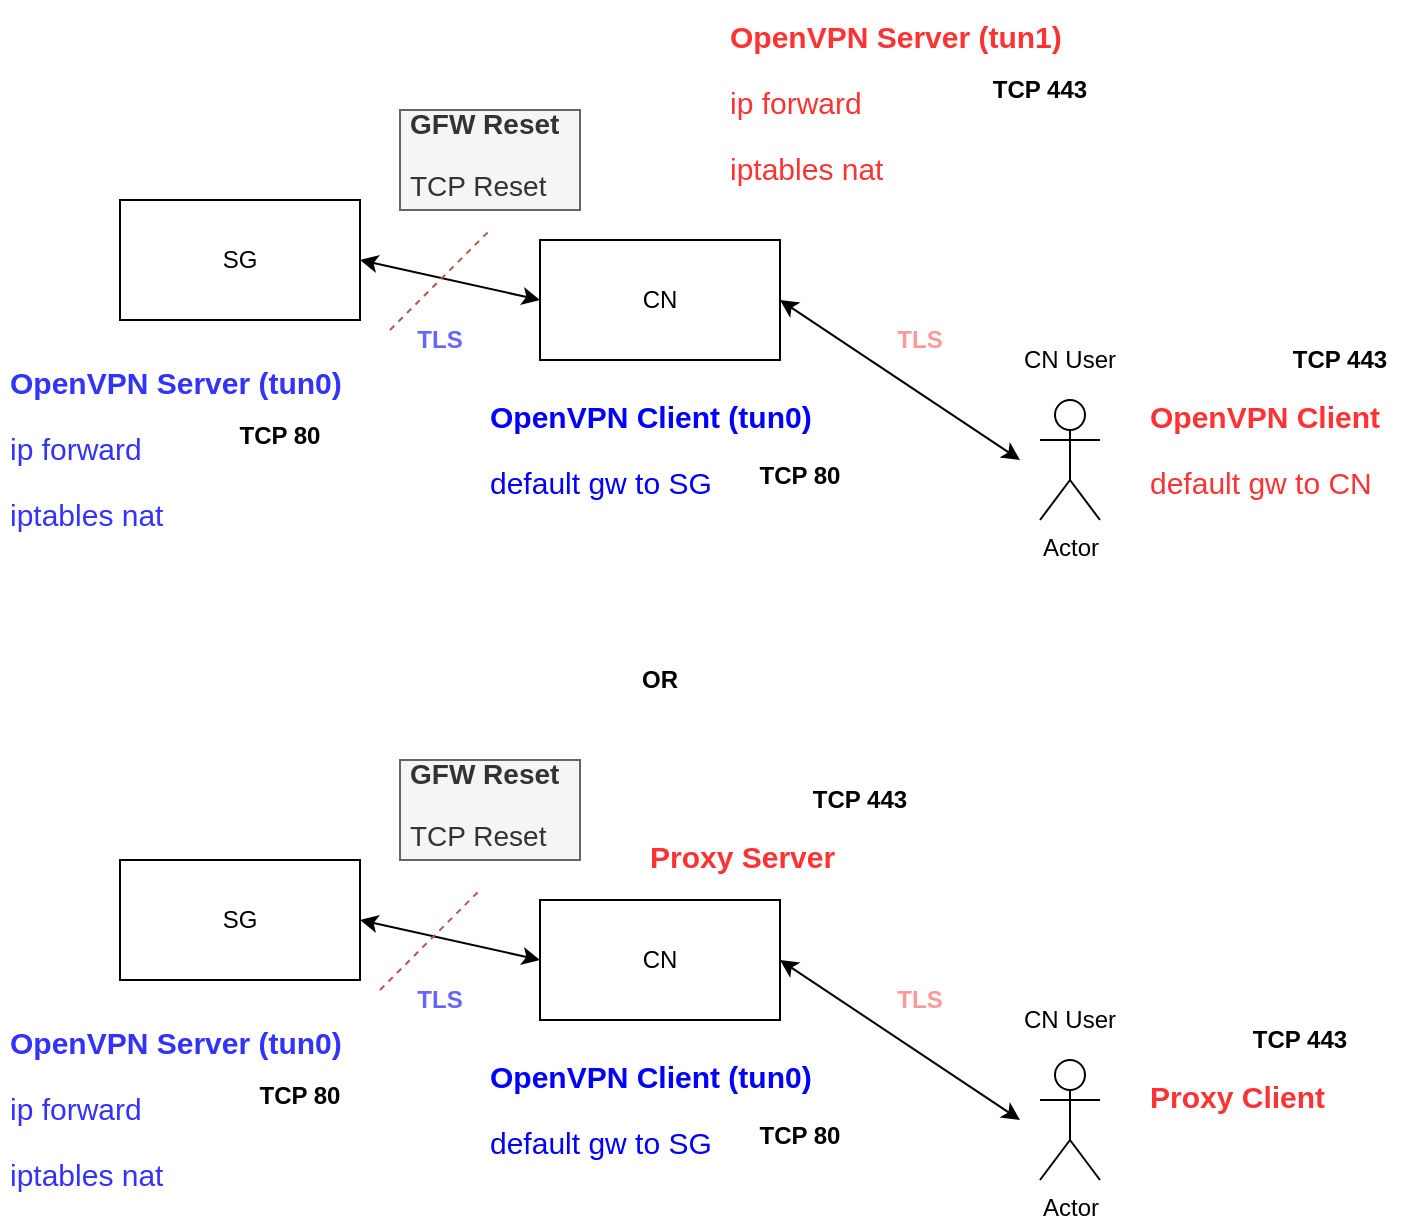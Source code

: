<mxfile version="12.2.3" type="device" pages="1"><diagram id="bnbDy-qkZxu3MlEluQeU" name="Page-1"><mxGraphModel dx="1408" dy="738" grid="1" gridSize="10" guides="1" tooltips="1" connect="1" arrows="1" fold="1" page="1" pageScale="1" pageWidth="850" pageHeight="1100" math="0" shadow="0"><root><mxCell id="0"/><mxCell id="1" parent="0"/><mxCell id="Io_kk9_eIkn9TgVcE0L2-1" value="" style="rounded=0;whiteSpace=wrap;html=1;" parent="1" vertex="1"><mxGeometry x="360" y="150" width="120" height="60" as="geometry"/></mxCell><mxCell id="Io_kk9_eIkn9TgVcE0L2-2" value="" style="rounded=0;whiteSpace=wrap;html=1;" parent="1" vertex="1"><mxGeometry x="150" y="130" width="120" height="60" as="geometry"/></mxCell><mxCell id="Io_kk9_eIkn9TgVcE0L2-3" value="Actor" style="shape=umlActor;verticalLabelPosition=bottom;labelBackgroundColor=#ffffff;verticalAlign=top;html=1;outlineConnect=0;" parent="1" vertex="1"><mxGeometry x="610" y="230" width="30" height="60" as="geometry"/></mxCell><mxCell id="Io_kk9_eIkn9TgVcE0L2-4" value="SG" style="text;html=1;strokeColor=none;fillColor=none;align=center;verticalAlign=middle;whiteSpace=wrap;rounded=0;" parent="1" vertex="1"><mxGeometry x="190" y="150" width="40" height="20" as="geometry"/></mxCell><mxCell id="Io_kk9_eIkn9TgVcE0L2-5" value="CN" style="text;html=1;strokeColor=none;fillColor=none;align=center;verticalAlign=middle;whiteSpace=wrap;rounded=0;" parent="1" vertex="1"><mxGeometry x="400" y="170" width="40" height="20" as="geometry"/></mxCell><mxCell id="Io_kk9_eIkn9TgVcE0L2-6" value="" style="endArrow=classic;startArrow=classic;html=1;exitX=1;exitY=0.5;exitDx=0;exitDy=0;" parent="1" source="Io_kk9_eIkn9TgVcE0L2-2" edge="1"><mxGeometry width="50" height="50" relative="1" as="geometry"><mxPoint x="270" y="180" as="sourcePoint"/><mxPoint x="360" y="180" as="targetPoint"/></mxGeometry></mxCell><mxCell id="Io_kk9_eIkn9TgVcE0L2-7" value="&lt;b&gt;&lt;font color=&quot;#6666ff&quot;&gt;TLS&lt;/font&gt;&lt;/b&gt;" style="text;html=1;strokeColor=none;fillColor=none;align=center;verticalAlign=middle;whiteSpace=wrap;rounded=0;" parent="1" vertex="1"><mxGeometry x="290" y="190" width="40" height="20" as="geometry"/></mxCell><mxCell id="Io_kk9_eIkn9TgVcE0L2-9" value="CN User" style="text;html=1;strokeColor=none;fillColor=none;align=center;verticalAlign=middle;whiteSpace=wrap;rounded=0;" parent="1" vertex="1"><mxGeometry x="590" y="200" width="70" height="20" as="geometry"/></mxCell><mxCell id="Io_kk9_eIkn9TgVcE0L2-10" value="" style="endArrow=classic;startArrow=classic;html=1;entryX=1;entryY=0.5;entryDx=0;entryDy=0;" parent="1" target="Io_kk9_eIkn9TgVcE0L2-1" edge="1"><mxGeometry width="50" height="50" relative="1" as="geometry"><mxPoint x="600" y="260" as="sourcePoint"/><mxPoint x="440" y="320" as="targetPoint"/></mxGeometry></mxCell><mxCell id="Io_kk9_eIkn9TgVcE0L2-11" value="&lt;h1 style=&quot;font-size: 15px&quot;&gt;&lt;font style=&quot;font-size: 15px&quot; color=&quot;#3333ff&quot;&gt;OpenVPN Server (tun0)&lt;/font&gt;&lt;/h1&gt;&lt;p style=&quot;font-size: 15px&quot;&gt;&lt;font style=&quot;font-size: 15px&quot; color=&quot;#3333ff&quot;&gt;ip forward&lt;/font&gt;&lt;/p&gt;&lt;p style=&quot;font-size: 15px&quot;&gt;&lt;font style=&quot;font-size: 15px&quot; color=&quot;#3333ff&quot;&gt;iptables nat&lt;/font&gt;&lt;/p&gt;" style="text;html=1;strokeColor=none;fillColor=none;spacing=5;spacingTop=-20;whiteSpace=wrap;overflow=hidden;rounded=0;" parent="1" vertex="1"><mxGeometry x="90" y="213" width="180" height="90" as="geometry"/></mxCell><mxCell id="Io_kk9_eIkn9TgVcE0L2-12" value="&lt;h1 style=&quot;font-size: 15px&quot;&gt;&lt;font style=&quot;font-size: 15px&quot; color=&quot;#0000ff&quot;&gt;OpenVPN Client (tun0)&lt;/font&gt;&lt;/h1&gt;&lt;p style=&quot;font-size: 15px&quot;&gt;&lt;font color=&quot;#0000ff&quot;&gt;default gw to SG&lt;/font&gt;&lt;/p&gt;" style="text;html=1;strokeColor=none;fillColor=none;spacing=5;spacingTop=-20;whiteSpace=wrap;overflow=hidden;rounded=0;" parent="1" vertex="1"><mxGeometry x="330" y="230" width="180" height="60" as="geometry"/></mxCell><mxCell id="Io_kk9_eIkn9TgVcE0L2-13" value="&lt;h1 style=&quot;font-size: 15px&quot;&gt;&lt;font style=&quot;font-size: 15px&quot; color=&quot;#ff3333&quot;&gt;OpenVPN Server (tun1)&lt;/font&gt;&lt;/h1&gt;&lt;p style=&quot;font-size: 15px&quot;&gt;&lt;font style=&quot;font-size: 15px&quot; color=&quot;#ff3333&quot;&gt;ip forward&lt;/font&gt;&lt;/p&gt;&lt;p style=&quot;font-size: 15px&quot;&gt;&lt;font style=&quot;font-size: 15px&quot; color=&quot;#ff3333&quot;&gt;iptables nat&lt;/font&gt;&lt;/p&gt;" style="text;html=1;strokeColor=none;fillColor=none;spacing=5;spacingTop=-20;whiteSpace=wrap;overflow=hidden;rounded=0;" parent="1" vertex="1"><mxGeometry x="450" y="40" width="180" height="90" as="geometry"/></mxCell><mxCell id="Io_kk9_eIkn9TgVcE0L2-14" value="&lt;h1 style=&quot;font-size: 15px&quot;&gt;&lt;font style=&quot;font-size: 15px&quot; color=&quot;#ff3333&quot;&gt;OpenVPN Client&lt;/font&gt;&lt;/h1&gt;&lt;p style=&quot;font-size: 15px&quot;&gt;&lt;font color=&quot;#ff3333&quot;&gt;default gw to CN&lt;/font&gt;&lt;/p&gt;" style="text;html=1;strokeColor=none;fillColor=none;spacing=5;spacingTop=-20;whiteSpace=wrap;overflow=hidden;rounded=0;" parent="1" vertex="1"><mxGeometry x="660" y="230" width="140" height="90" as="geometry"/></mxCell><mxCell id="Io_kk9_eIkn9TgVcE0L2-15" value="&lt;b&gt;&lt;font color=&quot;#ff9999&quot;&gt;TLS&lt;/font&gt;&lt;/b&gt;" style="text;html=1;strokeColor=none;fillColor=none;align=center;verticalAlign=middle;whiteSpace=wrap;rounded=0;" parent="1" vertex="1"><mxGeometry x="530" y="190" width="40" height="20" as="geometry"/></mxCell><mxCell id="Io_kk9_eIkn9TgVcE0L2-16" value="" style="rounded=0;whiteSpace=wrap;html=1;" parent="1" vertex="1"><mxGeometry x="360" y="480" width="120" height="60" as="geometry"/></mxCell><mxCell id="Io_kk9_eIkn9TgVcE0L2-17" value="" style="rounded=0;whiteSpace=wrap;html=1;" parent="1" vertex="1"><mxGeometry x="150" y="460" width="120" height="60" as="geometry"/></mxCell><mxCell id="Io_kk9_eIkn9TgVcE0L2-18" value="Actor" style="shape=umlActor;verticalLabelPosition=bottom;labelBackgroundColor=#ffffff;verticalAlign=top;html=1;outlineConnect=0;" parent="1" vertex="1"><mxGeometry x="610" y="560" width="30" height="60" as="geometry"/></mxCell><mxCell id="Io_kk9_eIkn9TgVcE0L2-19" value="SG" style="text;html=1;strokeColor=none;fillColor=none;align=center;verticalAlign=middle;whiteSpace=wrap;rounded=0;" parent="1" vertex="1"><mxGeometry x="190" y="480" width="40" height="20" as="geometry"/></mxCell><mxCell id="Io_kk9_eIkn9TgVcE0L2-20" value="CN" style="text;html=1;strokeColor=none;fillColor=none;align=center;verticalAlign=middle;whiteSpace=wrap;rounded=0;" parent="1" vertex="1"><mxGeometry x="400" y="500" width="40" height="20" as="geometry"/></mxCell><mxCell id="Io_kk9_eIkn9TgVcE0L2-21" value="" style="endArrow=classic;startArrow=classic;html=1;exitX=1;exitY=0.5;exitDx=0;exitDy=0;" parent="1" source="Io_kk9_eIkn9TgVcE0L2-17" edge="1"><mxGeometry width="50" height="50" relative="1" as="geometry"><mxPoint x="270" y="510" as="sourcePoint"/><mxPoint x="360" y="510" as="targetPoint"/></mxGeometry></mxCell><mxCell id="Io_kk9_eIkn9TgVcE0L2-22" value="&lt;b&gt;&lt;font color=&quot;#6666ff&quot;&gt;TLS&lt;/font&gt;&lt;/b&gt;" style="text;html=1;strokeColor=none;fillColor=none;align=center;verticalAlign=middle;whiteSpace=wrap;rounded=0;" parent="1" vertex="1"><mxGeometry x="290" y="520" width="40" height="20" as="geometry"/></mxCell><mxCell id="Io_kk9_eIkn9TgVcE0L2-23" value="CN User" style="text;html=1;strokeColor=none;fillColor=none;align=center;verticalAlign=middle;whiteSpace=wrap;rounded=0;" parent="1" vertex="1"><mxGeometry x="590" y="530" width="70" height="20" as="geometry"/></mxCell><mxCell id="Io_kk9_eIkn9TgVcE0L2-24" value="" style="endArrow=classic;startArrow=classic;html=1;entryX=1;entryY=0.5;entryDx=0;entryDy=0;" parent="1" target="Io_kk9_eIkn9TgVcE0L2-16" edge="1"><mxGeometry width="50" height="50" relative="1" as="geometry"><mxPoint x="600" y="590" as="sourcePoint"/><mxPoint x="440" y="650" as="targetPoint"/></mxGeometry></mxCell><mxCell id="Io_kk9_eIkn9TgVcE0L2-25" value="&lt;h1 style=&quot;font-size: 15px&quot;&gt;&lt;font style=&quot;font-size: 15px&quot; color=&quot;#3333ff&quot;&gt;OpenVPN Server (tun0)&lt;/font&gt;&lt;/h1&gt;&lt;p style=&quot;font-size: 15px&quot;&gt;&lt;font style=&quot;font-size: 15px&quot; color=&quot;#3333ff&quot;&gt;ip forward&lt;/font&gt;&lt;/p&gt;&lt;p style=&quot;font-size: 15px&quot;&gt;&lt;font style=&quot;font-size: 15px&quot; color=&quot;#3333ff&quot;&gt;iptables nat&lt;/font&gt;&lt;/p&gt;" style="text;html=1;strokeColor=none;fillColor=none;spacing=5;spacingTop=-20;whiteSpace=wrap;overflow=hidden;rounded=0;" parent="1" vertex="1"><mxGeometry x="90" y="543" width="180" height="90" as="geometry"/></mxCell><mxCell id="Io_kk9_eIkn9TgVcE0L2-26" value="&lt;h1 style=&quot;font-size: 15px&quot;&gt;&lt;font style=&quot;font-size: 15px&quot; color=&quot;#0000ff&quot;&gt;OpenVPN Client (tun0)&lt;/font&gt;&lt;/h1&gt;&lt;p style=&quot;font-size: 15px&quot;&gt;&lt;font color=&quot;#0000ff&quot;&gt;default gw to SG&lt;/font&gt;&lt;/p&gt;" style="text;html=1;strokeColor=none;fillColor=none;spacing=5;spacingTop=-20;whiteSpace=wrap;overflow=hidden;rounded=0;" parent="1" vertex="1"><mxGeometry x="330" y="560" width="180" height="60" as="geometry"/></mxCell><mxCell id="Io_kk9_eIkn9TgVcE0L2-27" value="&lt;h1 style=&quot;font-size: 15px&quot;&gt;&lt;font color=&quot;#ff3333&quot;&gt;Proxy Server&lt;/font&gt;&lt;/h1&gt;" style="text;html=1;strokeColor=none;fillColor=none;spacing=5;spacingTop=-20;whiteSpace=wrap;overflow=hidden;rounded=0;" parent="1" vertex="1"><mxGeometry x="410" y="450" width="110" height="20" as="geometry"/></mxCell><mxCell id="Io_kk9_eIkn9TgVcE0L2-28" value="&lt;h1 style=&quot;font-size: 15px&quot;&gt;&lt;font color=&quot;#ff3333&quot;&gt;Proxy Client&lt;/font&gt;&lt;/h1&gt;" style="text;html=1;strokeColor=none;fillColor=none;spacing=5;spacingTop=-20;whiteSpace=wrap;overflow=hidden;rounded=0;" parent="1" vertex="1"><mxGeometry x="660" y="570" width="100" height="20" as="geometry"/></mxCell><mxCell id="Io_kk9_eIkn9TgVcE0L2-29" value="&lt;b&gt;&lt;font color=&quot;#ff9999&quot;&gt;TLS&lt;/font&gt;&lt;/b&gt;" style="text;html=1;strokeColor=none;fillColor=none;align=center;verticalAlign=middle;whiteSpace=wrap;rounded=0;" parent="1" vertex="1"><mxGeometry x="530" y="520" width="40" height="20" as="geometry"/></mxCell><mxCell id="Io_kk9_eIkn9TgVcE0L2-30" value="&lt;b&gt;OR&lt;/b&gt;" style="text;html=1;strokeColor=none;fillColor=none;align=center;verticalAlign=middle;whiteSpace=wrap;rounded=0;" parent="1" vertex="1"><mxGeometry x="400" y="360" width="40" height="20" as="geometry"/></mxCell><mxCell id="Io_kk9_eIkn9TgVcE0L2-31" value="TCP 80" style="text;html=1;strokeColor=none;fillColor=none;align=center;verticalAlign=middle;whiteSpace=wrap;rounded=0;fontStyle=1" parent="1" vertex="1"><mxGeometry x="200" y="238" width="60" height="20" as="geometry"/></mxCell><mxCell id="Io_kk9_eIkn9TgVcE0L2-32" value="TCP 80" style="text;html=1;strokeColor=none;fillColor=none;align=center;verticalAlign=middle;whiteSpace=wrap;rounded=0;fontStyle=1" parent="1" vertex="1"><mxGeometry x="460" y="258" width="60" height="20" as="geometry"/></mxCell><mxCell id="Io_kk9_eIkn9TgVcE0L2-33" value="TCP 80" style="text;html=1;strokeColor=none;fillColor=none;align=center;verticalAlign=middle;whiteSpace=wrap;rounded=0;fontStyle=1" parent="1" vertex="1"><mxGeometry x="210" y="568" width="60" height="20" as="geometry"/></mxCell><mxCell id="Io_kk9_eIkn9TgVcE0L2-34" value="TCP 80" style="text;html=1;strokeColor=none;fillColor=none;align=center;verticalAlign=middle;whiteSpace=wrap;rounded=0;fontStyle=1" parent="1" vertex="1"><mxGeometry x="460" y="588" width="60" height="20" as="geometry"/></mxCell><mxCell id="Io_kk9_eIkn9TgVcE0L2-35" value="TCP 443" style="text;html=1;strokeColor=none;fillColor=none;align=center;verticalAlign=middle;whiteSpace=wrap;rounded=0;fontStyle=1" parent="1" vertex="1"><mxGeometry x="580" y="65" width="60" height="20" as="geometry"/></mxCell><mxCell id="Io_kk9_eIkn9TgVcE0L2-36" value="TCP 443" style="text;html=1;strokeColor=none;fillColor=none;align=center;verticalAlign=middle;whiteSpace=wrap;rounded=0;fontStyle=1" parent="1" vertex="1"><mxGeometry x="730" y="200" width="60" height="20" as="geometry"/></mxCell><mxCell id="Io_kk9_eIkn9TgVcE0L2-38" value="TCP 443" style="text;html=1;strokeColor=none;fillColor=none;align=center;verticalAlign=middle;whiteSpace=wrap;rounded=0;fontStyle=1" parent="1" vertex="1"><mxGeometry x="490" y="420" width="60" height="20" as="geometry"/></mxCell><mxCell id="Io_kk9_eIkn9TgVcE0L2-39" value="TCP 443" style="text;html=1;strokeColor=none;fillColor=none;align=center;verticalAlign=middle;whiteSpace=wrap;rounded=0;fontStyle=1" parent="1" vertex="1"><mxGeometry x="710" y="540" width="60" height="20" as="geometry"/></mxCell><mxCell id="N3b5M5untG7nbi6MVjV1-1" value="" style="endArrow=none;dashed=1;html=1;fillColor=#f8cecc;strokeColor=#b85450;" edge="1" parent="1"><mxGeometry width="50" height="50" relative="1" as="geometry"><mxPoint x="280" y="525" as="sourcePoint"/><mxPoint x="330" y="475" as="targetPoint"/></mxGeometry></mxCell><mxCell id="N3b5M5untG7nbi6MVjV1-2" value="" style="endArrow=none;dashed=1;html=1;fillColor=#f8cecc;strokeColor=#b85450;" edge="1" parent="1"><mxGeometry width="50" height="50" relative="1" as="geometry"><mxPoint x="285" y="195" as="sourcePoint"/><mxPoint x="335" y="145" as="targetPoint"/></mxGeometry></mxCell><mxCell id="N3b5M5untG7nbi6MVjV1-3" value="&lt;h1 style=&quot;font-size: 14px&quot;&gt;&lt;font style=&quot;font-size: 14px&quot;&gt;GFW Reset&lt;/font&gt;&lt;/h1&gt;&lt;p style=&quot;font-size: 14px&quot;&gt;&lt;font style=&quot;font-size: 14px&quot;&gt;TCP Reset&lt;/font&gt;&lt;/p&gt;" style="text;html=1;strokeColor=#666666;fillColor=#f5f5f5;spacing=5;spacingTop=-20;whiteSpace=wrap;overflow=hidden;rounded=0;fontColor=#333333;" vertex="1" parent="1"><mxGeometry x="290" y="85" width="90" height="50" as="geometry"/></mxCell><mxCell id="N3b5M5untG7nbi6MVjV1-4" value="&lt;h1 style=&quot;font-size: 14px&quot;&gt;&lt;font style=&quot;font-size: 14px&quot;&gt;GFW Reset&lt;/font&gt;&lt;/h1&gt;&lt;p style=&quot;font-size: 14px&quot;&gt;&lt;font style=&quot;font-size: 14px&quot;&gt;TCP Reset&lt;/font&gt;&lt;/p&gt;" style="text;html=1;strokeColor=#666666;fillColor=#f5f5f5;spacing=5;spacingTop=-20;whiteSpace=wrap;overflow=hidden;rounded=0;fontColor=#333333;" vertex="1" parent="1"><mxGeometry x="290" y="410" width="90" height="50" as="geometry"/></mxCell></root></mxGraphModel></diagram></mxfile>